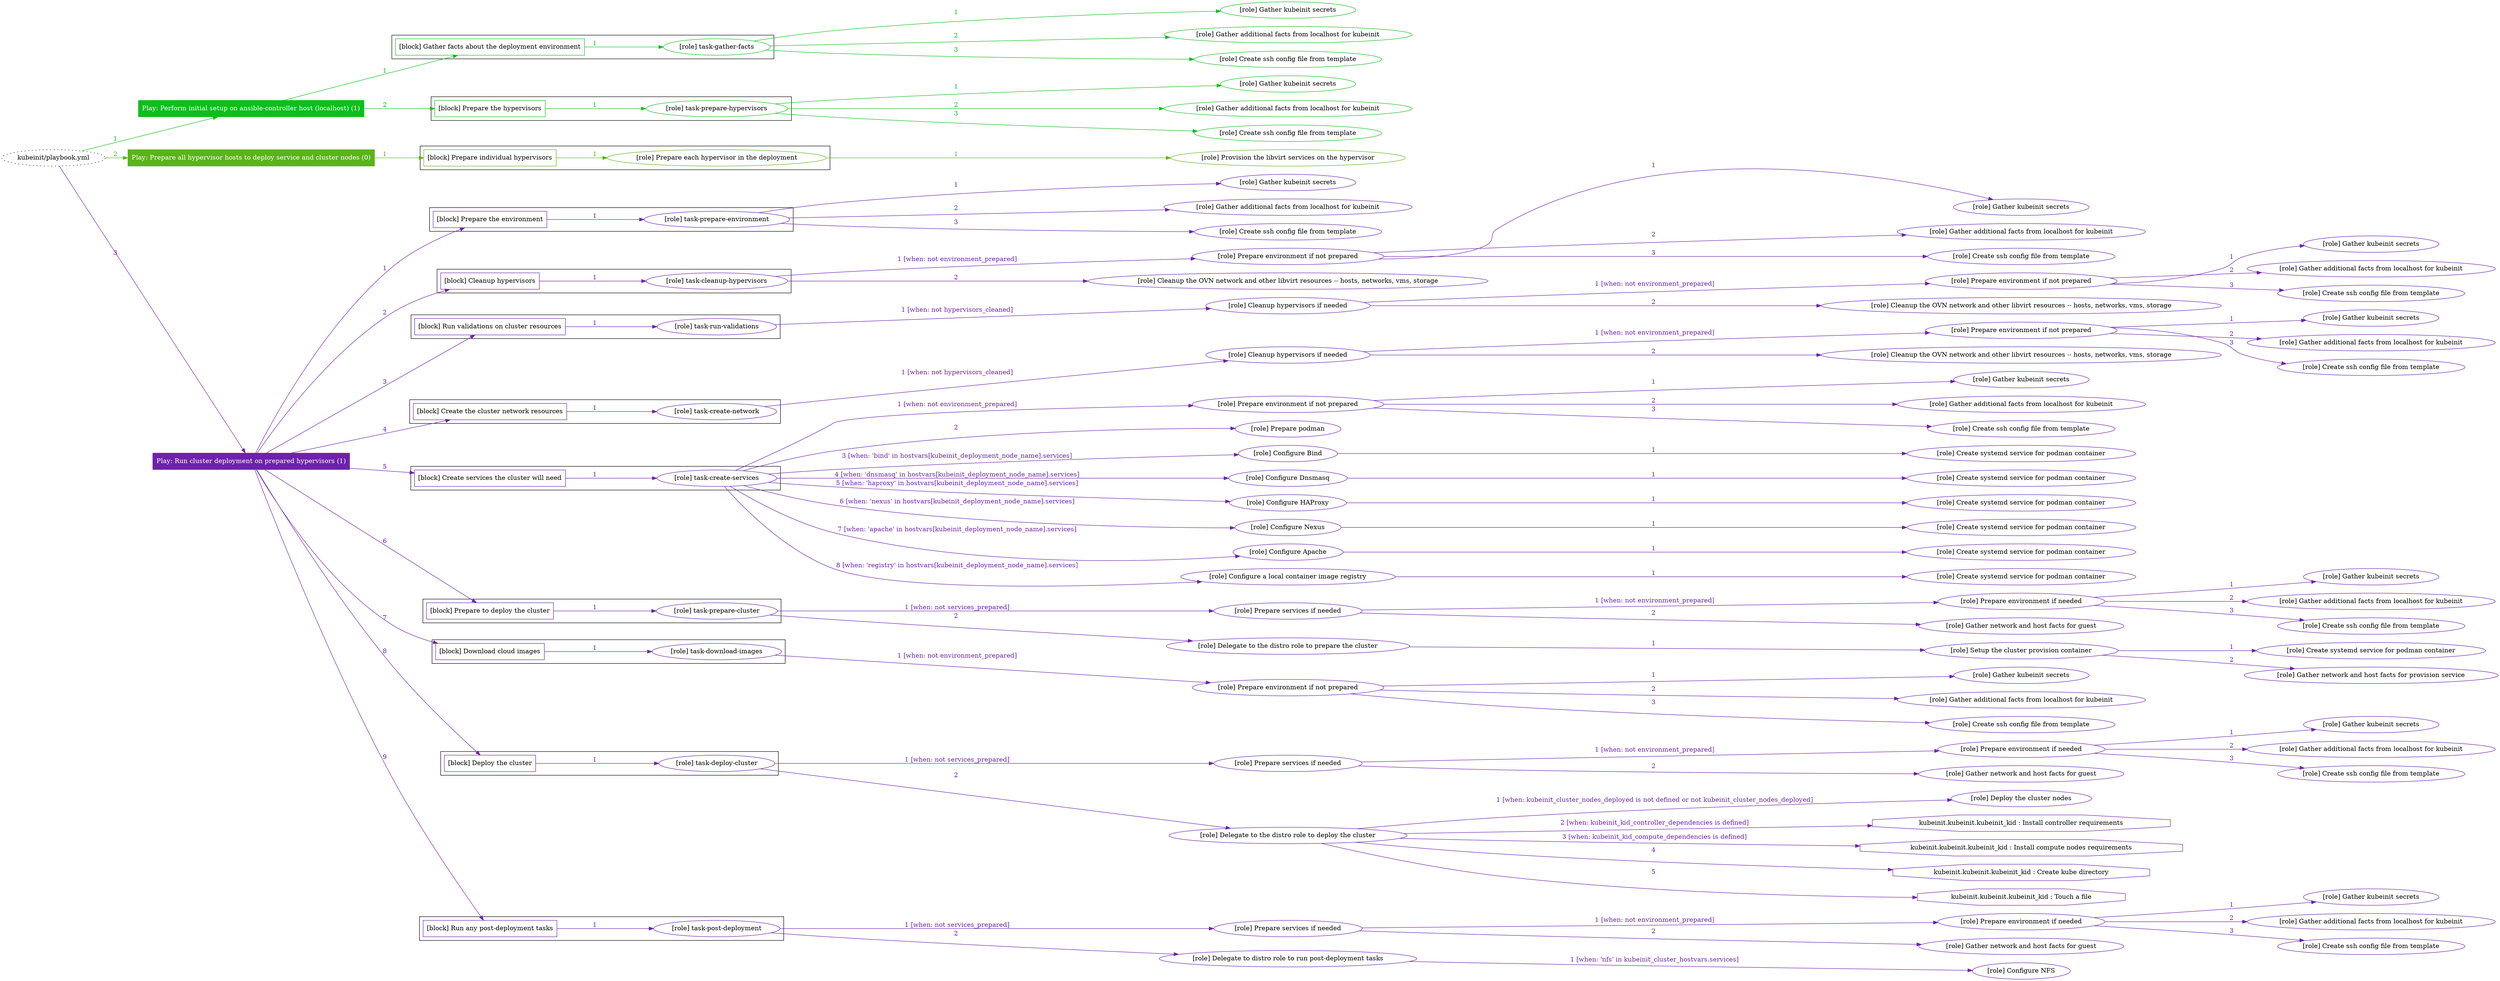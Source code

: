 digraph {
	graph [concentrate=true ordering=in rankdir=LR ratio=fill]
	edge [esep=5 sep=10]
	"kubeinit/playbook.yml" [URL="/home/runner/work/kubeinit/kubeinit/kubeinit/playbook.yml" id=playbook_a4be1395 style=dotted]
	play_aa2d3ef9 [label="Play: Perform initial setup on ansible-controller host (localhost) (1)" URL="/home/runner/work/kubeinit/kubeinit/kubeinit/playbook.yml" color="#0ebe1d" fontcolor="#ffffff" id=play_aa2d3ef9 shape=box style=filled tooltip=localhost]
	"kubeinit/playbook.yml" -> play_aa2d3ef9 [label="1 " color="#0ebe1d" fontcolor="#0ebe1d" id=edge_8e3e4ecf labeltooltip="1 " tooltip="1 "]
	subgraph "Gather kubeinit secrets" {
		role_01641aff [label="[role] Gather kubeinit secrets" URL="/home/runner/.ansible/collections/ansible_collections/kubeinit/kubeinit/roles/kubeinit_prepare/tasks/gather_kubeinit_facts.yml" color="#0ebe1d" id=role_01641aff tooltip="Gather kubeinit secrets"]
	}
	subgraph "Gather additional facts from localhost for kubeinit" {
		role_ab698987 [label="[role] Gather additional facts from localhost for kubeinit" URL="/home/runner/.ansible/collections/ansible_collections/kubeinit/kubeinit/roles/kubeinit_prepare/tasks/gather_kubeinit_facts.yml" color="#0ebe1d" id=role_ab698987 tooltip="Gather additional facts from localhost for kubeinit"]
	}
	subgraph "Create ssh config file from template" {
		role_1b09d6e4 [label="[role] Create ssh config file from template" URL="/home/runner/.ansible/collections/ansible_collections/kubeinit/kubeinit/roles/kubeinit_prepare/tasks/gather_kubeinit_facts.yml" color="#0ebe1d" id=role_1b09d6e4 tooltip="Create ssh config file from template"]
	}
	subgraph "task-gather-facts" {
		role_ae58ae49 [label="[role] task-gather-facts" URL="/home/runner/work/kubeinit/kubeinit/kubeinit/playbook.yml" color="#0ebe1d" id=role_ae58ae49 tooltip="task-gather-facts"]
		role_ae58ae49 -> role_01641aff [label="1 " color="#0ebe1d" fontcolor="#0ebe1d" id=edge_9169791d labeltooltip="1 " tooltip="1 "]
		role_ae58ae49 -> role_ab698987 [label="2 " color="#0ebe1d" fontcolor="#0ebe1d" id=edge_4a31b396 labeltooltip="2 " tooltip="2 "]
		role_ae58ae49 -> role_1b09d6e4 [label="3 " color="#0ebe1d" fontcolor="#0ebe1d" id=edge_82496267 labeltooltip="3 " tooltip="3 "]
	}
	subgraph "Gather kubeinit secrets" {
		role_69d17ae2 [label="[role] Gather kubeinit secrets" URL="/home/runner/.ansible/collections/ansible_collections/kubeinit/kubeinit/roles/kubeinit_prepare/tasks/gather_kubeinit_facts.yml" color="#0ebe1d" id=role_69d17ae2 tooltip="Gather kubeinit secrets"]
	}
	subgraph "Gather additional facts from localhost for kubeinit" {
		role_41314a23 [label="[role] Gather additional facts from localhost for kubeinit" URL="/home/runner/.ansible/collections/ansible_collections/kubeinit/kubeinit/roles/kubeinit_prepare/tasks/gather_kubeinit_facts.yml" color="#0ebe1d" id=role_41314a23 tooltip="Gather additional facts from localhost for kubeinit"]
	}
	subgraph "Create ssh config file from template" {
		role_e7dfceb1 [label="[role] Create ssh config file from template" URL="/home/runner/.ansible/collections/ansible_collections/kubeinit/kubeinit/roles/kubeinit_prepare/tasks/gather_kubeinit_facts.yml" color="#0ebe1d" id=role_e7dfceb1 tooltip="Create ssh config file from template"]
	}
	subgraph "task-prepare-hypervisors" {
		role_4d93810e [label="[role] task-prepare-hypervisors" URL="/home/runner/work/kubeinit/kubeinit/kubeinit/playbook.yml" color="#0ebe1d" id=role_4d93810e tooltip="task-prepare-hypervisors"]
		role_4d93810e -> role_69d17ae2 [label="1 " color="#0ebe1d" fontcolor="#0ebe1d" id=edge_3f0a85cd labeltooltip="1 " tooltip="1 "]
		role_4d93810e -> role_41314a23 [label="2 " color="#0ebe1d" fontcolor="#0ebe1d" id=edge_fc6ac90d labeltooltip="2 " tooltip="2 "]
		role_4d93810e -> role_e7dfceb1 [label="3 " color="#0ebe1d" fontcolor="#0ebe1d" id=edge_8ed4747f labeltooltip="3 " tooltip="3 "]
	}
	subgraph "Play: Perform initial setup on ansible-controller host (localhost) (1)" {
		play_aa2d3ef9 -> block_2fe93b67 [label=1 color="#0ebe1d" fontcolor="#0ebe1d" id=edge_203d9ce8 labeltooltip=1 tooltip=1]
		subgraph cluster_block_2fe93b67 {
			block_2fe93b67 [label="[block] Gather facts about the deployment environment" URL="/home/runner/work/kubeinit/kubeinit/kubeinit/playbook.yml" color="#0ebe1d" id=block_2fe93b67 labeltooltip="Gather facts about the deployment environment" shape=box tooltip="Gather facts about the deployment environment"]
			block_2fe93b67 -> role_ae58ae49 [label="1 " color="#0ebe1d" fontcolor="#0ebe1d" id=edge_2ee338e0 labeltooltip="1 " tooltip="1 "]
		}
		play_aa2d3ef9 -> block_2346dd97 [label=2 color="#0ebe1d" fontcolor="#0ebe1d" id=edge_7946c113 labeltooltip=2 tooltip=2]
		subgraph cluster_block_2346dd97 {
			block_2346dd97 [label="[block] Prepare the hypervisors" URL="/home/runner/work/kubeinit/kubeinit/kubeinit/playbook.yml" color="#0ebe1d" id=block_2346dd97 labeltooltip="Prepare the hypervisors" shape=box tooltip="Prepare the hypervisors"]
			block_2346dd97 -> role_4d93810e [label="1 " color="#0ebe1d" fontcolor="#0ebe1d" id=edge_16a7b591 labeltooltip="1 " tooltip="1 "]
		}
	}
	play_106283a3 [label="Play: Prepare all hypervisor hosts to deploy service and cluster nodes (0)" URL="/home/runner/work/kubeinit/kubeinit/kubeinit/playbook.yml" color="#5bb319" fontcolor="#ffffff" id=play_106283a3 shape=box style=filled tooltip="Play: Prepare all hypervisor hosts to deploy service and cluster nodes (0)"]
	"kubeinit/playbook.yml" -> play_106283a3 [label="2 " color="#5bb319" fontcolor="#5bb319" id=edge_e392fd35 labeltooltip="2 " tooltip="2 "]
	subgraph "Provision the libvirt services on the hypervisor" {
		role_5b3675f9 [label="[role] Provision the libvirt services on the hypervisor" URL="/home/runner/.ansible/collections/ansible_collections/kubeinit/kubeinit/roles/kubeinit_prepare/tasks/prepare_hypervisor.yml" color="#5bb319" id=role_5b3675f9 tooltip="Provision the libvirt services on the hypervisor"]
	}
	subgraph "Prepare each hypervisor in the deployment" {
		role_c6e43951 [label="[role] Prepare each hypervisor in the deployment" URL="/home/runner/work/kubeinit/kubeinit/kubeinit/playbook.yml" color="#5bb319" id=role_c6e43951 tooltip="Prepare each hypervisor in the deployment"]
		role_c6e43951 -> role_5b3675f9 [label="1 " color="#5bb319" fontcolor="#5bb319" id=edge_c46949fd labeltooltip="1 " tooltip="1 "]
	}
	subgraph "Play: Prepare all hypervisor hosts to deploy service and cluster nodes (0)" {
		play_106283a3 -> block_3aca758e [label=1 color="#5bb319" fontcolor="#5bb319" id=edge_314ea7a6 labeltooltip=1 tooltip=1]
		subgraph cluster_block_3aca758e {
			block_3aca758e [label="[block] Prepare individual hypervisors" URL="/home/runner/work/kubeinit/kubeinit/kubeinit/playbook.yml" color="#5bb319" id=block_3aca758e labeltooltip="Prepare individual hypervisors" shape=box tooltip="Prepare individual hypervisors"]
			block_3aca758e -> role_c6e43951 [label="1 " color="#5bb319" fontcolor="#5bb319" id=edge_a812ca2a labeltooltip="1 " tooltip="1 "]
		}
	}
	play_de2fe6fe [label="Play: Run cluster deployment on prepared hypervisors (1)" URL="/home/runner/work/kubeinit/kubeinit/kubeinit/playbook.yml" color="#6e22aa" fontcolor="#ffffff" id=play_de2fe6fe shape=box style=filled tooltip=localhost]
	"kubeinit/playbook.yml" -> play_de2fe6fe [label="3 " color="#6e22aa" fontcolor="#6e22aa" id=edge_754eb8c7 labeltooltip="3 " tooltip="3 "]
	subgraph "Gather kubeinit secrets" {
		role_37a99073 [label="[role] Gather kubeinit secrets" URL="/home/runner/.ansible/collections/ansible_collections/kubeinit/kubeinit/roles/kubeinit_prepare/tasks/gather_kubeinit_facts.yml" color="#6e22aa" id=role_37a99073 tooltip="Gather kubeinit secrets"]
	}
	subgraph "Gather additional facts from localhost for kubeinit" {
		role_7b1ce4fd [label="[role] Gather additional facts from localhost for kubeinit" URL="/home/runner/.ansible/collections/ansible_collections/kubeinit/kubeinit/roles/kubeinit_prepare/tasks/gather_kubeinit_facts.yml" color="#6e22aa" id=role_7b1ce4fd tooltip="Gather additional facts from localhost for kubeinit"]
	}
	subgraph "Create ssh config file from template" {
		role_8bfc687c [label="[role] Create ssh config file from template" URL="/home/runner/.ansible/collections/ansible_collections/kubeinit/kubeinit/roles/kubeinit_prepare/tasks/gather_kubeinit_facts.yml" color="#6e22aa" id=role_8bfc687c tooltip="Create ssh config file from template"]
	}
	subgraph "task-prepare-environment" {
		role_cbf6ddb3 [label="[role] task-prepare-environment" URL="/home/runner/work/kubeinit/kubeinit/kubeinit/playbook.yml" color="#6e22aa" id=role_cbf6ddb3 tooltip="task-prepare-environment"]
		role_cbf6ddb3 -> role_37a99073 [label="1 " color="#6e22aa" fontcolor="#6e22aa" id=edge_bb286743 labeltooltip="1 " tooltip="1 "]
		role_cbf6ddb3 -> role_7b1ce4fd [label="2 " color="#6e22aa" fontcolor="#6e22aa" id=edge_36b24ca5 labeltooltip="2 " tooltip="2 "]
		role_cbf6ddb3 -> role_8bfc687c [label="3 " color="#6e22aa" fontcolor="#6e22aa" id=edge_cf4797e5 labeltooltip="3 " tooltip="3 "]
	}
	subgraph "Gather kubeinit secrets" {
		role_15367a45 [label="[role] Gather kubeinit secrets" URL="/home/runner/.ansible/collections/ansible_collections/kubeinit/kubeinit/roles/kubeinit_prepare/tasks/gather_kubeinit_facts.yml" color="#6e22aa" id=role_15367a45 tooltip="Gather kubeinit secrets"]
	}
	subgraph "Gather additional facts from localhost for kubeinit" {
		role_9c1843d2 [label="[role] Gather additional facts from localhost for kubeinit" URL="/home/runner/.ansible/collections/ansible_collections/kubeinit/kubeinit/roles/kubeinit_prepare/tasks/gather_kubeinit_facts.yml" color="#6e22aa" id=role_9c1843d2 tooltip="Gather additional facts from localhost for kubeinit"]
	}
	subgraph "Create ssh config file from template" {
		role_1941405e [label="[role] Create ssh config file from template" URL="/home/runner/.ansible/collections/ansible_collections/kubeinit/kubeinit/roles/kubeinit_prepare/tasks/gather_kubeinit_facts.yml" color="#6e22aa" id=role_1941405e tooltip="Create ssh config file from template"]
	}
	subgraph "Prepare environment if not prepared" {
		role_a0f05e90 [label="[role] Prepare environment if not prepared" URL="/home/runner/.ansible/collections/ansible_collections/kubeinit/kubeinit/roles/kubeinit_prepare/tasks/cleanup_hypervisors.yml" color="#6e22aa" id=role_a0f05e90 tooltip="Prepare environment if not prepared"]
		role_a0f05e90 -> role_15367a45 [label="1 " color="#6e22aa" fontcolor="#6e22aa" id=edge_e596f245 labeltooltip="1 " tooltip="1 "]
		role_a0f05e90 -> role_9c1843d2 [label="2 " color="#6e22aa" fontcolor="#6e22aa" id=edge_3d4616be labeltooltip="2 " tooltip="2 "]
		role_a0f05e90 -> role_1941405e [label="3 " color="#6e22aa" fontcolor="#6e22aa" id=edge_ae4687a7 labeltooltip="3 " tooltip="3 "]
	}
	subgraph "Cleanup the OVN network and other libvirt resources -- hosts, networks, vms, storage" {
		role_92338892 [label="[role] Cleanup the OVN network and other libvirt resources -- hosts, networks, vms, storage" URL="/home/runner/.ansible/collections/ansible_collections/kubeinit/kubeinit/roles/kubeinit_prepare/tasks/cleanup_hypervisors.yml" color="#6e22aa" id=role_92338892 tooltip="Cleanup the OVN network and other libvirt resources -- hosts, networks, vms, storage"]
	}
	subgraph "task-cleanup-hypervisors" {
		role_bf545989 [label="[role] task-cleanup-hypervisors" URL="/home/runner/work/kubeinit/kubeinit/kubeinit/playbook.yml" color="#6e22aa" id=role_bf545989 tooltip="task-cleanup-hypervisors"]
		role_bf545989 -> role_a0f05e90 [label="1 [when: not environment_prepared]" color="#6e22aa" fontcolor="#6e22aa" id=edge_d03affa1 labeltooltip="1 [when: not environment_prepared]" tooltip="1 [when: not environment_prepared]"]
		role_bf545989 -> role_92338892 [label="2 " color="#6e22aa" fontcolor="#6e22aa" id=edge_edc73fd2 labeltooltip="2 " tooltip="2 "]
	}
	subgraph "Gather kubeinit secrets" {
		role_361aca27 [label="[role] Gather kubeinit secrets" URL="/home/runner/.ansible/collections/ansible_collections/kubeinit/kubeinit/roles/kubeinit_prepare/tasks/gather_kubeinit_facts.yml" color="#6e22aa" id=role_361aca27 tooltip="Gather kubeinit secrets"]
	}
	subgraph "Gather additional facts from localhost for kubeinit" {
		role_50d4fd48 [label="[role] Gather additional facts from localhost for kubeinit" URL="/home/runner/.ansible/collections/ansible_collections/kubeinit/kubeinit/roles/kubeinit_prepare/tasks/gather_kubeinit_facts.yml" color="#6e22aa" id=role_50d4fd48 tooltip="Gather additional facts from localhost for kubeinit"]
	}
	subgraph "Create ssh config file from template" {
		role_d3672f95 [label="[role] Create ssh config file from template" URL="/home/runner/.ansible/collections/ansible_collections/kubeinit/kubeinit/roles/kubeinit_prepare/tasks/gather_kubeinit_facts.yml" color="#6e22aa" id=role_d3672f95 tooltip="Create ssh config file from template"]
	}
	subgraph "Prepare environment if not prepared" {
		role_1e862d3c [label="[role] Prepare environment if not prepared" URL="/home/runner/.ansible/collections/ansible_collections/kubeinit/kubeinit/roles/kubeinit_prepare/tasks/cleanup_hypervisors.yml" color="#6e22aa" id=role_1e862d3c tooltip="Prepare environment if not prepared"]
		role_1e862d3c -> role_361aca27 [label="1 " color="#6e22aa" fontcolor="#6e22aa" id=edge_a4becf47 labeltooltip="1 " tooltip="1 "]
		role_1e862d3c -> role_50d4fd48 [label="2 " color="#6e22aa" fontcolor="#6e22aa" id=edge_9d7a3418 labeltooltip="2 " tooltip="2 "]
		role_1e862d3c -> role_d3672f95 [label="3 " color="#6e22aa" fontcolor="#6e22aa" id=edge_4179709a labeltooltip="3 " tooltip="3 "]
	}
	subgraph "Cleanup the OVN network and other libvirt resources -- hosts, networks, vms, storage" {
		role_296ce95f [label="[role] Cleanup the OVN network and other libvirt resources -- hosts, networks, vms, storage" URL="/home/runner/.ansible/collections/ansible_collections/kubeinit/kubeinit/roles/kubeinit_prepare/tasks/cleanup_hypervisors.yml" color="#6e22aa" id=role_296ce95f tooltip="Cleanup the OVN network and other libvirt resources -- hosts, networks, vms, storage"]
	}
	subgraph "Cleanup hypervisors if needed" {
		role_bebbf2a7 [label="[role] Cleanup hypervisors if needed" URL="/home/runner/.ansible/collections/ansible_collections/kubeinit/kubeinit/roles/kubeinit_validations/tasks/main.yml" color="#6e22aa" id=role_bebbf2a7 tooltip="Cleanup hypervisors if needed"]
		role_bebbf2a7 -> role_1e862d3c [label="1 [when: not environment_prepared]" color="#6e22aa" fontcolor="#6e22aa" id=edge_bb543869 labeltooltip="1 [when: not environment_prepared]" tooltip="1 [when: not environment_prepared]"]
		role_bebbf2a7 -> role_296ce95f [label="2 " color="#6e22aa" fontcolor="#6e22aa" id=edge_fac7a95c labeltooltip="2 " tooltip="2 "]
	}
	subgraph "task-run-validations" {
		role_b9616aa9 [label="[role] task-run-validations" URL="/home/runner/work/kubeinit/kubeinit/kubeinit/playbook.yml" color="#6e22aa" id=role_b9616aa9 tooltip="task-run-validations"]
		role_b9616aa9 -> role_bebbf2a7 [label="1 [when: not hypervisors_cleaned]" color="#6e22aa" fontcolor="#6e22aa" id=edge_c9856936 labeltooltip="1 [when: not hypervisors_cleaned]" tooltip="1 [when: not hypervisors_cleaned]"]
	}
	subgraph "Gather kubeinit secrets" {
		role_ff3cc699 [label="[role] Gather kubeinit secrets" URL="/home/runner/.ansible/collections/ansible_collections/kubeinit/kubeinit/roles/kubeinit_prepare/tasks/gather_kubeinit_facts.yml" color="#6e22aa" id=role_ff3cc699 tooltip="Gather kubeinit secrets"]
	}
	subgraph "Gather additional facts from localhost for kubeinit" {
		role_1b589696 [label="[role] Gather additional facts from localhost for kubeinit" URL="/home/runner/.ansible/collections/ansible_collections/kubeinit/kubeinit/roles/kubeinit_prepare/tasks/gather_kubeinit_facts.yml" color="#6e22aa" id=role_1b589696 tooltip="Gather additional facts from localhost for kubeinit"]
	}
	subgraph "Create ssh config file from template" {
		role_6a30860b [label="[role] Create ssh config file from template" URL="/home/runner/.ansible/collections/ansible_collections/kubeinit/kubeinit/roles/kubeinit_prepare/tasks/gather_kubeinit_facts.yml" color="#6e22aa" id=role_6a30860b tooltip="Create ssh config file from template"]
	}
	subgraph "Prepare environment if not prepared" {
		role_d144ea05 [label="[role] Prepare environment if not prepared" URL="/home/runner/.ansible/collections/ansible_collections/kubeinit/kubeinit/roles/kubeinit_prepare/tasks/cleanup_hypervisors.yml" color="#6e22aa" id=role_d144ea05 tooltip="Prepare environment if not prepared"]
		role_d144ea05 -> role_ff3cc699 [label="1 " color="#6e22aa" fontcolor="#6e22aa" id=edge_285b5432 labeltooltip="1 " tooltip="1 "]
		role_d144ea05 -> role_1b589696 [label="2 " color="#6e22aa" fontcolor="#6e22aa" id=edge_d4683bd6 labeltooltip="2 " tooltip="2 "]
		role_d144ea05 -> role_6a30860b [label="3 " color="#6e22aa" fontcolor="#6e22aa" id=edge_38095443 labeltooltip="3 " tooltip="3 "]
	}
	subgraph "Cleanup the OVN network and other libvirt resources -- hosts, networks, vms, storage" {
		role_8ab81dd7 [label="[role] Cleanup the OVN network and other libvirt resources -- hosts, networks, vms, storage" URL="/home/runner/.ansible/collections/ansible_collections/kubeinit/kubeinit/roles/kubeinit_prepare/tasks/cleanup_hypervisors.yml" color="#6e22aa" id=role_8ab81dd7 tooltip="Cleanup the OVN network and other libvirt resources -- hosts, networks, vms, storage"]
	}
	subgraph "Cleanup hypervisors if needed" {
		role_6e5bce27 [label="[role] Cleanup hypervisors if needed" URL="/home/runner/.ansible/collections/ansible_collections/kubeinit/kubeinit/roles/kubeinit_libvirt/tasks/create_network.yml" color="#6e22aa" id=role_6e5bce27 tooltip="Cleanup hypervisors if needed"]
		role_6e5bce27 -> role_d144ea05 [label="1 [when: not environment_prepared]" color="#6e22aa" fontcolor="#6e22aa" id=edge_dafc672a labeltooltip="1 [when: not environment_prepared]" tooltip="1 [when: not environment_prepared]"]
		role_6e5bce27 -> role_8ab81dd7 [label="2 " color="#6e22aa" fontcolor="#6e22aa" id=edge_f100257a labeltooltip="2 " tooltip="2 "]
	}
	subgraph "task-create-network" {
		role_9c43537f [label="[role] task-create-network" URL="/home/runner/work/kubeinit/kubeinit/kubeinit/playbook.yml" color="#6e22aa" id=role_9c43537f tooltip="task-create-network"]
		role_9c43537f -> role_6e5bce27 [label="1 [when: not hypervisors_cleaned]" color="#6e22aa" fontcolor="#6e22aa" id=edge_10fec45c labeltooltip="1 [when: not hypervisors_cleaned]" tooltip="1 [when: not hypervisors_cleaned]"]
	}
	subgraph "Gather kubeinit secrets" {
		role_5179a40e [label="[role] Gather kubeinit secrets" URL="/home/runner/.ansible/collections/ansible_collections/kubeinit/kubeinit/roles/kubeinit_prepare/tasks/gather_kubeinit_facts.yml" color="#6e22aa" id=role_5179a40e tooltip="Gather kubeinit secrets"]
	}
	subgraph "Gather additional facts from localhost for kubeinit" {
		role_130dde1c [label="[role] Gather additional facts from localhost for kubeinit" URL="/home/runner/.ansible/collections/ansible_collections/kubeinit/kubeinit/roles/kubeinit_prepare/tasks/gather_kubeinit_facts.yml" color="#6e22aa" id=role_130dde1c tooltip="Gather additional facts from localhost for kubeinit"]
	}
	subgraph "Create ssh config file from template" {
		role_e8e70b94 [label="[role] Create ssh config file from template" URL="/home/runner/.ansible/collections/ansible_collections/kubeinit/kubeinit/roles/kubeinit_prepare/tasks/gather_kubeinit_facts.yml" color="#6e22aa" id=role_e8e70b94 tooltip="Create ssh config file from template"]
	}
	subgraph "Prepare environment if not prepared" {
		role_f094357c [label="[role] Prepare environment if not prepared" URL="/home/runner/.ansible/collections/ansible_collections/kubeinit/kubeinit/roles/kubeinit_services/tasks/main.yml" color="#6e22aa" id=role_f094357c tooltip="Prepare environment if not prepared"]
		role_f094357c -> role_5179a40e [label="1 " color="#6e22aa" fontcolor="#6e22aa" id=edge_fa2939e2 labeltooltip="1 " tooltip="1 "]
		role_f094357c -> role_130dde1c [label="2 " color="#6e22aa" fontcolor="#6e22aa" id=edge_a07c0fd3 labeltooltip="2 " tooltip="2 "]
		role_f094357c -> role_e8e70b94 [label="3 " color="#6e22aa" fontcolor="#6e22aa" id=edge_3b9af606 labeltooltip="3 " tooltip="3 "]
	}
	subgraph "Prepare podman" {
		role_16a7e855 [label="[role] Prepare podman" URL="/home/runner/.ansible/collections/ansible_collections/kubeinit/kubeinit/roles/kubeinit_services/tasks/00_create_service_pod.yml" color="#6e22aa" id=role_16a7e855 tooltip="Prepare podman"]
	}
	subgraph "Create systemd service for podman container" {
		role_58f4deee [label="[role] Create systemd service for podman container" URL="/home/runner/.ansible/collections/ansible_collections/kubeinit/kubeinit/roles/kubeinit_bind/tasks/main.yml" color="#6e22aa" id=role_58f4deee tooltip="Create systemd service for podman container"]
	}
	subgraph "Configure Bind" {
		role_fed8ab64 [label="[role] Configure Bind" URL="/home/runner/.ansible/collections/ansible_collections/kubeinit/kubeinit/roles/kubeinit_services/tasks/start_services_containers.yml" color="#6e22aa" id=role_fed8ab64 tooltip="Configure Bind"]
		role_fed8ab64 -> role_58f4deee [label="1 " color="#6e22aa" fontcolor="#6e22aa" id=edge_3bb56d78 labeltooltip="1 " tooltip="1 "]
	}
	subgraph "Create systemd service for podman container" {
		role_685e1ea5 [label="[role] Create systemd service for podman container" URL="/home/runner/.ansible/collections/ansible_collections/kubeinit/kubeinit/roles/kubeinit_dnsmasq/tasks/main.yml" color="#6e22aa" id=role_685e1ea5 tooltip="Create systemd service for podman container"]
	}
	subgraph "Configure Dnsmasq" {
		role_772a6d05 [label="[role] Configure Dnsmasq" URL="/home/runner/.ansible/collections/ansible_collections/kubeinit/kubeinit/roles/kubeinit_services/tasks/start_services_containers.yml" color="#6e22aa" id=role_772a6d05 tooltip="Configure Dnsmasq"]
		role_772a6d05 -> role_685e1ea5 [label="1 " color="#6e22aa" fontcolor="#6e22aa" id=edge_20b952e5 labeltooltip="1 " tooltip="1 "]
	}
	subgraph "Create systemd service for podman container" {
		role_cc0234c3 [label="[role] Create systemd service for podman container" URL="/home/runner/.ansible/collections/ansible_collections/kubeinit/kubeinit/roles/kubeinit_haproxy/tasks/main.yml" color="#6e22aa" id=role_cc0234c3 tooltip="Create systemd service for podman container"]
	}
	subgraph "Configure HAProxy" {
		role_831e1f21 [label="[role] Configure HAProxy" URL="/home/runner/.ansible/collections/ansible_collections/kubeinit/kubeinit/roles/kubeinit_services/tasks/start_services_containers.yml" color="#6e22aa" id=role_831e1f21 tooltip="Configure HAProxy"]
		role_831e1f21 -> role_cc0234c3 [label="1 " color="#6e22aa" fontcolor="#6e22aa" id=edge_e32f30b4 labeltooltip="1 " tooltip="1 "]
	}
	subgraph "Create systemd service for podman container" {
		role_8b928997 [label="[role] Create systemd service for podman container" URL="/home/runner/.ansible/collections/ansible_collections/kubeinit/kubeinit/roles/kubeinit_nexus/tasks/main.yml" color="#6e22aa" id=role_8b928997 tooltip="Create systemd service for podman container"]
	}
	subgraph "Configure Nexus" {
		role_1e3247d2 [label="[role] Configure Nexus" URL="/home/runner/.ansible/collections/ansible_collections/kubeinit/kubeinit/roles/kubeinit_services/tasks/start_services_containers.yml" color="#6e22aa" id=role_1e3247d2 tooltip="Configure Nexus"]
		role_1e3247d2 -> role_8b928997 [label="1 " color="#6e22aa" fontcolor="#6e22aa" id=edge_43982527 labeltooltip="1 " tooltip="1 "]
	}
	subgraph "Create systemd service for podman container" {
		role_a83a8332 [label="[role] Create systemd service for podman container" URL="/home/runner/.ansible/collections/ansible_collections/kubeinit/kubeinit/roles/kubeinit_apache/tasks/main.yml" color="#6e22aa" id=role_a83a8332 tooltip="Create systemd service for podman container"]
	}
	subgraph "Configure Apache" {
		role_f317c6eb [label="[role] Configure Apache" URL="/home/runner/.ansible/collections/ansible_collections/kubeinit/kubeinit/roles/kubeinit_services/tasks/start_services_containers.yml" color="#6e22aa" id=role_f317c6eb tooltip="Configure Apache"]
		role_f317c6eb -> role_a83a8332 [label="1 " color="#6e22aa" fontcolor="#6e22aa" id=edge_3b39e25b labeltooltip="1 " tooltip="1 "]
	}
	subgraph "Create systemd service for podman container" {
		role_097383d2 [label="[role] Create systemd service for podman container" URL="/home/runner/.ansible/collections/ansible_collections/kubeinit/kubeinit/roles/kubeinit_registry/tasks/main.yml" color="#6e22aa" id=role_097383d2 tooltip="Create systemd service for podman container"]
	}
	subgraph "Configure a local container image registry" {
		role_cdbb4771 [label="[role] Configure a local container image registry" URL="/home/runner/.ansible/collections/ansible_collections/kubeinit/kubeinit/roles/kubeinit_services/tasks/start_services_containers.yml" color="#6e22aa" id=role_cdbb4771 tooltip="Configure a local container image registry"]
		role_cdbb4771 -> role_097383d2 [label="1 " color="#6e22aa" fontcolor="#6e22aa" id=edge_a25553b0 labeltooltip="1 " tooltip="1 "]
	}
	subgraph "task-create-services" {
		role_0785f8a6 [label="[role] task-create-services" URL="/home/runner/work/kubeinit/kubeinit/kubeinit/playbook.yml" color="#6e22aa" id=role_0785f8a6 tooltip="task-create-services"]
		role_0785f8a6 -> role_f094357c [label="1 [when: not environment_prepared]" color="#6e22aa" fontcolor="#6e22aa" id=edge_e92610ba labeltooltip="1 [when: not environment_prepared]" tooltip="1 [when: not environment_prepared]"]
		role_0785f8a6 -> role_16a7e855 [label="2 " color="#6e22aa" fontcolor="#6e22aa" id=edge_566b92eb labeltooltip="2 " tooltip="2 "]
		role_0785f8a6 -> role_fed8ab64 [label="3 [when: 'bind' in hostvars[kubeinit_deployment_node_name].services]" color="#6e22aa" fontcolor="#6e22aa" id=edge_91259b4f labeltooltip="3 [when: 'bind' in hostvars[kubeinit_deployment_node_name].services]" tooltip="3 [when: 'bind' in hostvars[kubeinit_deployment_node_name].services]"]
		role_0785f8a6 -> role_772a6d05 [label="4 [when: 'dnsmasq' in hostvars[kubeinit_deployment_node_name].services]" color="#6e22aa" fontcolor="#6e22aa" id=edge_61592798 labeltooltip="4 [when: 'dnsmasq' in hostvars[kubeinit_deployment_node_name].services]" tooltip="4 [when: 'dnsmasq' in hostvars[kubeinit_deployment_node_name].services]"]
		role_0785f8a6 -> role_831e1f21 [label="5 [when: 'haproxy' in hostvars[kubeinit_deployment_node_name].services]" color="#6e22aa" fontcolor="#6e22aa" id=edge_28ba61ae labeltooltip="5 [when: 'haproxy' in hostvars[kubeinit_deployment_node_name].services]" tooltip="5 [when: 'haproxy' in hostvars[kubeinit_deployment_node_name].services]"]
		role_0785f8a6 -> role_1e3247d2 [label="6 [when: 'nexus' in hostvars[kubeinit_deployment_node_name].services]" color="#6e22aa" fontcolor="#6e22aa" id=edge_74343a0a labeltooltip="6 [when: 'nexus' in hostvars[kubeinit_deployment_node_name].services]" tooltip="6 [when: 'nexus' in hostvars[kubeinit_deployment_node_name].services]"]
		role_0785f8a6 -> role_f317c6eb [label="7 [when: 'apache' in hostvars[kubeinit_deployment_node_name].services]" color="#6e22aa" fontcolor="#6e22aa" id=edge_84fe6d4e labeltooltip="7 [when: 'apache' in hostvars[kubeinit_deployment_node_name].services]" tooltip="7 [when: 'apache' in hostvars[kubeinit_deployment_node_name].services]"]
		role_0785f8a6 -> role_cdbb4771 [label="8 [when: 'registry' in hostvars[kubeinit_deployment_node_name].services]" color="#6e22aa" fontcolor="#6e22aa" id=edge_eb9f339c labeltooltip="8 [when: 'registry' in hostvars[kubeinit_deployment_node_name].services]" tooltip="8 [when: 'registry' in hostvars[kubeinit_deployment_node_name].services]"]
	}
	subgraph "Gather kubeinit secrets" {
		role_65946381 [label="[role] Gather kubeinit secrets" URL="/home/runner/.ansible/collections/ansible_collections/kubeinit/kubeinit/roles/kubeinit_prepare/tasks/gather_kubeinit_facts.yml" color="#6e22aa" id=role_65946381 tooltip="Gather kubeinit secrets"]
	}
	subgraph "Gather additional facts from localhost for kubeinit" {
		role_c5532349 [label="[role] Gather additional facts from localhost for kubeinit" URL="/home/runner/.ansible/collections/ansible_collections/kubeinit/kubeinit/roles/kubeinit_prepare/tasks/gather_kubeinit_facts.yml" color="#6e22aa" id=role_c5532349 tooltip="Gather additional facts from localhost for kubeinit"]
	}
	subgraph "Create ssh config file from template" {
		role_49775974 [label="[role] Create ssh config file from template" URL="/home/runner/.ansible/collections/ansible_collections/kubeinit/kubeinit/roles/kubeinit_prepare/tasks/gather_kubeinit_facts.yml" color="#6e22aa" id=role_49775974 tooltip="Create ssh config file from template"]
	}
	subgraph "Prepare environment if needed" {
		role_d33d7314 [label="[role] Prepare environment if needed" URL="/home/runner/.ansible/collections/ansible_collections/kubeinit/kubeinit/roles/kubeinit_services/tasks/prepare_services.yml" color="#6e22aa" id=role_d33d7314 tooltip="Prepare environment if needed"]
		role_d33d7314 -> role_65946381 [label="1 " color="#6e22aa" fontcolor="#6e22aa" id=edge_bf14d58f labeltooltip="1 " tooltip="1 "]
		role_d33d7314 -> role_c5532349 [label="2 " color="#6e22aa" fontcolor="#6e22aa" id=edge_2ffed5a8 labeltooltip="2 " tooltip="2 "]
		role_d33d7314 -> role_49775974 [label="3 " color="#6e22aa" fontcolor="#6e22aa" id=edge_867c887a labeltooltip="3 " tooltip="3 "]
	}
	subgraph "Gather network and host facts for guest" {
		role_2b571974 [label="[role] Gather network and host facts for guest" URL="/home/runner/.ansible/collections/ansible_collections/kubeinit/kubeinit/roles/kubeinit_services/tasks/prepare_services.yml" color="#6e22aa" id=role_2b571974 tooltip="Gather network and host facts for guest"]
	}
	subgraph "Prepare services if needed" {
		role_c61e9dec [label="[role] Prepare services if needed" URL="/home/runner/.ansible/collections/ansible_collections/kubeinit/kubeinit/roles/kubeinit_prepare/tasks/prepare_cluster.yml" color="#6e22aa" id=role_c61e9dec tooltip="Prepare services if needed"]
		role_c61e9dec -> role_d33d7314 [label="1 [when: not environment_prepared]" color="#6e22aa" fontcolor="#6e22aa" id=edge_798c5ff6 labeltooltip="1 [when: not environment_prepared]" tooltip="1 [when: not environment_prepared]"]
		role_c61e9dec -> role_2b571974 [label="2 " color="#6e22aa" fontcolor="#6e22aa" id=edge_ef8c1ae9 labeltooltip="2 " tooltip="2 "]
	}
	subgraph "Create systemd service for podman container" {
		role_41415d24 [label="[role] Create systemd service for podman container" URL="/home/runner/.ansible/collections/ansible_collections/kubeinit/kubeinit/roles/kubeinit_services/tasks/create_provision_container.yml" color="#6e22aa" id=role_41415d24 tooltip="Create systemd service for podman container"]
	}
	subgraph "Gather network and host facts for provision service" {
		role_8d695900 [label="[role] Gather network and host facts for provision service" URL="/home/runner/.ansible/collections/ansible_collections/kubeinit/kubeinit/roles/kubeinit_services/tasks/create_provision_container.yml" color="#6e22aa" id=role_8d695900 tooltip="Gather network and host facts for provision service"]
	}
	subgraph "Setup the cluster provision container" {
		role_eaa9bd0d [label="[role] Setup the cluster provision container" URL="/home/runner/.ansible/collections/ansible_collections/kubeinit/kubeinit/roles/kubeinit_kid/tasks/prepare_cluster.yml" color="#6e22aa" id=role_eaa9bd0d tooltip="Setup the cluster provision container"]
		role_eaa9bd0d -> role_41415d24 [label="1 " color="#6e22aa" fontcolor="#6e22aa" id=edge_c53776d1 labeltooltip="1 " tooltip="1 "]
		role_eaa9bd0d -> role_8d695900 [label="2 " color="#6e22aa" fontcolor="#6e22aa" id=edge_625903ea labeltooltip="2 " tooltip="2 "]
	}
	subgraph "Delegate to the distro role to prepare the cluster" {
		role_7ac824da [label="[role] Delegate to the distro role to prepare the cluster" URL="/home/runner/.ansible/collections/ansible_collections/kubeinit/kubeinit/roles/kubeinit_prepare/tasks/prepare_cluster.yml" color="#6e22aa" id=role_7ac824da tooltip="Delegate to the distro role to prepare the cluster"]
		role_7ac824da -> role_eaa9bd0d [label="1 " color="#6e22aa" fontcolor="#6e22aa" id=edge_24a6503c labeltooltip="1 " tooltip="1 "]
	}
	subgraph "task-prepare-cluster" {
		role_1f19c639 [label="[role] task-prepare-cluster" URL="/home/runner/work/kubeinit/kubeinit/kubeinit/playbook.yml" color="#6e22aa" id=role_1f19c639 tooltip="task-prepare-cluster"]
		role_1f19c639 -> role_c61e9dec [label="1 [when: not services_prepared]" color="#6e22aa" fontcolor="#6e22aa" id=edge_caec9faa labeltooltip="1 [when: not services_prepared]" tooltip="1 [when: not services_prepared]"]
		role_1f19c639 -> role_7ac824da [label="2 " color="#6e22aa" fontcolor="#6e22aa" id=edge_6d36497b labeltooltip="2 " tooltip="2 "]
	}
	subgraph "Gather kubeinit secrets" {
		role_4bb4a092 [label="[role] Gather kubeinit secrets" URL="/home/runner/.ansible/collections/ansible_collections/kubeinit/kubeinit/roles/kubeinit_prepare/tasks/gather_kubeinit_facts.yml" color="#6e22aa" id=role_4bb4a092 tooltip="Gather kubeinit secrets"]
	}
	subgraph "Gather additional facts from localhost for kubeinit" {
		role_ee225366 [label="[role] Gather additional facts from localhost for kubeinit" URL="/home/runner/.ansible/collections/ansible_collections/kubeinit/kubeinit/roles/kubeinit_prepare/tasks/gather_kubeinit_facts.yml" color="#6e22aa" id=role_ee225366 tooltip="Gather additional facts from localhost for kubeinit"]
	}
	subgraph "Create ssh config file from template" {
		role_77acafc7 [label="[role] Create ssh config file from template" URL="/home/runner/.ansible/collections/ansible_collections/kubeinit/kubeinit/roles/kubeinit_prepare/tasks/gather_kubeinit_facts.yml" color="#6e22aa" id=role_77acafc7 tooltip="Create ssh config file from template"]
	}
	subgraph "Prepare environment if not prepared" {
		role_e63db741 [label="[role] Prepare environment if not prepared" URL="/home/runner/.ansible/collections/ansible_collections/kubeinit/kubeinit/roles/kubeinit_libvirt/tasks/download_cloud_images.yml" color="#6e22aa" id=role_e63db741 tooltip="Prepare environment if not prepared"]
		role_e63db741 -> role_4bb4a092 [label="1 " color="#6e22aa" fontcolor="#6e22aa" id=edge_cd2e2a72 labeltooltip="1 " tooltip="1 "]
		role_e63db741 -> role_ee225366 [label="2 " color="#6e22aa" fontcolor="#6e22aa" id=edge_3969e558 labeltooltip="2 " tooltip="2 "]
		role_e63db741 -> role_77acafc7 [label="3 " color="#6e22aa" fontcolor="#6e22aa" id=edge_3eef98ca labeltooltip="3 " tooltip="3 "]
	}
	subgraph "task-download-images" {
		role_350f54a1 [label="[role] task-download-images" URL="/home/runner/work/kubeinit/kubeinit/kubeinit/playbook.yml" color="#6e22aa" id=role_350f54a1 tooltip="task-download-images"]
		role_350f54a1 -> role_e63db741 [label="1 [when: not environment_prepared]" color="#6e22aa" fontcolor="#6e22aa" id=edge_ab581634 labeltooltip="1 [when: not environment_prepared]" tooltip="1 [when: not environment_prepared]"]
	}
	subgraph "Gather kubeinit secrets" {
		role_d33ecc11 [label="[role] Gather kubeinit secrets" URL="/home/runner/.ansible/collections/ansible_collections/kubeinit/kubeinit/roles/kubeinit_prepare/tasks/gather_kubeinit_facts.yml" color="#6e22aa" id=role_d33ecc11 tooltip="Gather kubeinit secrets"]
	}
	subgraph "Gather additional facts from localhost for kubeinit" {
		role_1fea118d [label="[role] Gather additional facts from localhost for kubeinit" URL="/home/runner/.ansible/collections/ansible_collections/kubeinit/kubeinit/roles/kubeinit_prepare/tasks/gather_kubeinit_facts.yml" color="#6e22aa" id=role_1fea118d tooltip="Gather additional facts from localhost for kubeinit"]
	}
	subgraph "Create ssh config file from template" {
		role_9d4c2f81 [label="[role] Create ssh config file from template" URL="/home/runner/.ansible/collections/ansible_collections/kubeinit/kubeinit/roles/kubeinit_prepare/tasks/gather_kubeinit_facts.yml" color="#6e22aa" id=role_9d4c2f81 tooltip="Create ssh config file from template"]
	}
	subgraph "Prepare environment if needed" {
		role_d3328da2 [label="[role] Prepare environment if needed" URL="/home/runner/.ansible/collections/ansible_collections/kubeinit/kubeinit/roles/kubeinit_services/tasks/prepare_services.yml" color="#6e22aa" id=role_d3328da2 tooltip="Prepare environment if needed"]
		role_d3328da2 -> role_d33ecc11 [label="1 " color="#6e22aa" fontcolor="#6e22aa" id=edge_7d30d8a0 labeltooltip="1 " tooltip="1 "]
		role_d3328da2 -> role_1fea118d [label="2 " color="#6e22aa" fontcolor="#6e22aa" id=edge_e1c03b21 labeltooltip="2 " tooltip="2 "]
		role_d3328da2 -> role_9d4c2f81 [label="3 " color="#6e22aa" fontcolor="#6e22aa" id=edge_0d5d9064 labeltooltip="3 " tooltip="3 "]
	}
	subgraph "Gather network and host facts for guest" {
		role_8aaac130 [label="[role] Gather network and host facts for guest" URL="/home/runner/.ansible/collections/ansible_collections/kubeinit/kubeinit/roles/kubeinit_services/tasks/prepare_services.yml" color="#6e22aa" id=role_8aaac130 tooltip="Gather network and host facts for guest"]
	}
	subgraph "Prepare services if needed" {
		role_152a4988 [label="[role] Prepare services if needed" URL="/home/runner/.ansible/collections/ansible_collections/kubeinit/kubeinit/roles/kubeinit_prepare/tasks/deploy_cluster.yml" color="#6e22aa" id=role_152a4988 tooltip="Prepare services if needed"]
		role_152a4988 -> role_d3328da2 [label="1 [when: not environment_prepared]" color="#6e22aa" fontcolor="#6e22aa" id=edge_9ab82d79 labeltooltip="1 [when: not environment_prepared]" tooltip="1 [when: not environment_prepared]"]
		role_152a4988 -> role_8aaac130 [label="2 " color="#6e22aa" fontcolor="#6e22aa" id=edge_738d1afb labeltooltip="2 " tooltip="2 "]
	}
	subgraph "Deploy the cluster nodes" {
		role_361dad12 [label="[role] Deploy the cluster nodes" URL="/home/runner/.ansible/collections/ansible_collections/kubeinit/kubeinit/roles/kubeinit_kid/tasks/main.yml" color="#6e22aa" id=role_361dad12 tooltip="Deploy the cluster nodes"]
	}
	subgraph "Delegate to the distro role to deploy the cluster" {
		role_94ed906c [label="[role] Delegate to the distro role to deploy the cluster" URL="/home/runner/.ansible/collections/ansible_collections/kubeinit/kubeinit/roles/kubeinit_prepare/tasks/deploy_cluster.yml" color="#6e22aa" id=role_94ed906c tooltip="Delegate to the distro role to deploy the cluster"]
		role_94ed906c -> role_361dad12 [label="1 [when: kubeinit_cluster_nodes_deployed is not defined or not kubeinit_cluster_nodes_deployed]" color="#6e22aa" fontcolor="#6e22aa" id=edge_3014d6d6 labeltooltip="1 [when: kubeinit_cluster_nodes_deployed is not defined or not kubeinit_cluster_nodes_deployed]" tooltip="1 [when: kubeinit_cluster_nodes_deployed is not defined or not kubeinit_cluster_nodes_deployed]"]
		task_a64403ae [label="kubeinit.kubeinit.kubeinit_kid : Install controller requirements" URL="/home/runner/.ansible/collections/ansible_collections/kubeinit/kubeinit/roles/kubeinit_kid/tasks/main.yml" color="#6e22aa" id=task_a64403ae shape=octagon tooltip="kubeinit.kubeinit.kubeinit_kid : Install controller requirements"]
		role_94ed906c -> task_a64403ae [label="2 [when: kubeinit_kid_controller_dependencies is defined]" color="#6e22aa" fontcolor="#6e22aa" id=edge_f1266ec1 labeltooltip="2 [when: kubeinit_kid_controller_dependencies is defined]" tooltip="2 [when: kubeinit_kid_controller_dependencies is defined]"]
		task_2628d6a1 [label="kubeinit.kubeinit.kubeinit_kid : Install compute nodes requirements" URL="/home/runner/.ansible/collections/ansible_collections/kubeinit/kubeinit/roles/kubeinit_kid/tasks/main.yml" color="#6e22aa" id=task_2628d6a1 shape=octagon tooltip="kubeinit.kubeinit.kubeinit_kid : Install compute nodes requirements"]
		role_94ed906c -> task_2628d6a1 [label="3 [when: kubeinit_kid_compute_dependencies is defined]" color="#6e22aa" fontcolor="#6e22aa" id=edge_84978b74 labeltooltip="3 [when: kubeinit_kid_compute_dependencies is defined]" tooltip="3 [when: kubeinit_kid_compute_dependencies is defined]"]
		task_50ce4b11 [label="kubeinit.kubeinit.kubeinit_kid : Create kube directory" URL="/home/runner/.ansible/collections/ansible_collections/kubeinit/kubeinit/roles/kubeinit_kid/tasks/main.yml" color="#6e22aa" id=task_50ce4b11 shape=octagon tooltip="kubeinit.kubeinit.kubeinit_kid : Create kube directory"]
		role_94ed906c -> task_50ce4b11 [label="4 " color="#6e22aa" fontcolor="#6e22aa" id=edge_e69bcf95 labeltooltip="4 " tooltip="4 "]
		task_5ef3aefe [label="kubeinit.kubeinit.kubeinit_kid : Touch a file" URL="/home/runner/.ansible/collections/ansible_collections/kubeinit/kubeinit/roles/kubeinit_kid/tasks/main.yml" color="#6e22aa" id=task_5ef3aefe shape=octagon tooltip="kubeinit.kubeinit.kubeinit_kid : Touch a file"]
		role_94ed906c -> task_5ef3aefe [label="5 " color="#6e22aa" fontcolor="#6e22aa" id=edge_3fb59540 labeltooltip="5 " tooltip="5 "]
	}
	subgraph "task-deploy-cluster" {
		role_613e0e06 [label="[role] task-deploy-cluster" URL="/home/runner/work/kubeinit/kubeinit/kubeinit/playbook.yml" color="#6e22aa" id=role_613e0e06 tooltip="task-deploy-cluster"]
		role_613e0e06 -> role_152a4988 [label="1 [when: not services_prepared]" color="#6e22aa" fontcolor="#6e22aa" id=edge_b1b579f3 labeltooltip="1 [when: not services_prepared]" tooltip="1 [when: not services_prepared]"]
		role_613e0e06 -> role_94ed906c [label="2 " color="#6e22aa" fontcolor="#6e22aa" id=edge_98c56077 labeltooltip="2 " tooltip="2 "]
	}
	subgraph "Gather kubeinit secrets" {
		role_1135e17f [label="[role] Gather kubeinit secrets" URL="/home/runner/.ansible/collections/ansible_collections/kubeinit/kubeinit/roles/kubeinit_prepare/tasks/gather_kubeinit_facts.yml" color="#6e22aa" id=role_1135e17f tooltip="Gather kubeinit secrets"]
	}
	subgraph "Gather additional facts from localhost for kubeinit" {
		role_e5648243 [label="[role] Gather additional facts from localhost for kubeinit" URL="/home/runner/.ansible/collections/ansible_collections/kubeinit/kubeinit/roles/kubeinit_prepare/tasks/gather_kubeinit_facts.yml" color="#6e22aa" id=role_e5648243 tooltip="Gather additional facts from localhost for kubeinit"]
	}
	subgraph "Create ssh config file from template" {
		role_ccb0481c [label="[role] Create ssh config file from template" URL="/home/runner/.ansible/collections/ansible_collections/kubeinit/kubeinit/roles/kubeinit_prepare/tasks/gather_kubeinit_facts.yml" color="#6e22aa" id=role_ccb0481c tooltip="Create ssh config file from template"]
	}
	subgraph "Prepare environment if needed" {
		role_95b16e49 [label="[role] Prepare environment if needed" URL="/home/runner/.ansible/collections/ansible_collections/kubeinit/kubeinit/roles/kubeinit_services/tasks/prepare_services.yml" color="#6e22aa" id=role_95b16e49 tooltip="Prepare environment if needed"]
		role_95b16e49 -> role_1135e17f [label="1 " color="#6e22aa" fontcolor="#6e22aa" id=edge_52edd100 labeltooltip="1 " tooltip="1 "]
		role_95b16e49 -> role_e5648243 [label="2 " color="#6e22aa" fontcolor="#6e22aa" id=edge_5886b281 labeltooltip="2 " tooltip="2 "]
		role_95b16e49 -> role_ccb0481c [label="3 " color="#6e22aa" fontcolor="#6e22aa" id=edge_57bd9bb7 labeltooltip="3 " tooltip="3 "]
	}
	subgraph "Gather network and host facts for guest" {
		role_8889798d [label="[role] Gather network and host facts for guest" URL="/home/runner/.ansible/collections/ansible_collections/kubeinit/kubeinit/roles/kubeinit_services/tasks/prepare_services.yml" color="#6e22aa" id=role_8889798d tooltip="Gather network and host facts for guest"]
	}
	subgraph "Prepare services if needed" {
		role_c6a20415 [label="[role] Prepare services if needed" URL="/home/runner/.ansible/collections/ansible_collections/kubeinit/kubeinit/roles/kubeinit_prepare/tasks/post_deployment.yml" color="#6e22aa" id=role_c6a20415 tooltip="Prepare services if needed"]
		role_c6a20415 -> role_95b16e49 [label="1 [when: not environment_prepared]" color="#6e22aa" fontcolor="#6e22aa" id=edge_515766c2 labeltooltip="1 [when: not environment_prepared]" tooltip="1 [when: not environment_prepared]"]
		role_c6a20415 -> role_8889798d [label="2 " color="#6e22aa" fontcolor="#6e22aa" id=edge_0af327b1 labeltooltip="2 " tooltip="2 "]
	}
	subgraph "Configure NFS" {
		role_90f31973 [label="[role] Configure NFS" URL="/home/runner/.ansible/collections/ansible_collections/kubeinit/kubeinit/roles/kubeinit_kid/tasks/post_deployment_tasks.yml" color="#6e22aa" id=role_90f31973 tooltip="Configure NFS"]
	}
	subgraph "Delegate to distro role to run post-deployment tasks" {
		role_b49a0dfd [label="[role] Delegate to distro role to run post-deployment tasks" URL="/home/runner/.ansible/collections/ansible_collections/kubeinit/kubeinit/roles/kubeinit_prepare/tasks/post_deployment.yml" color="#6e22aa" id=role_b49a0dfd tooltip="Delegate to distro role to run post-deployment tasks"]
		role_b49a0dfd -> role_90f31973 [label="1 [when: 'nfs' in kubeinit_cluster_hostvars.services]" color="#6e22aa" fontcolor="#6e22aa" id=edge_055c575a labeltooltip="1 [when: 'nfs' in kubeinit_cluster_hostvars.services]" tooltip="1 [when: 'nfs' in kubeinit_cluster_hostvars.services]"]
	}
	subgraph "task-post-deployment" {
		role_1c259073 [label="[role] task-post-deployment" URL="/home/runner/work/kubeinit/kubeinit/kubeinit/playbook.yml" color="#6e22aa" id=role_1c259073 tooltip="task-post-deployment"]
		role_1c259073 -> role_c6a20415 [label="1 [when: not services_prepared]" color="#6e22aa" fontcolor="#6e22aa" id=edge_71e62403 labeltooltip="1 [when: not services_prepared]" tooltip="1 [when: not services_prepared]"]
		role_1c259073 -> role_b49a0dfd [label="2 " color="#6e22aa" fontcolor="#6e22aa" id=edge_c091953a labeltooltip="2 " tooltip="2 "]
	}
	subgraph "Play: Run cluster deployment on prepared hypervisors (1)" {
		play_de2fe6fe -> block_883a7290 [label=1 color="#6e22aa" fontcolor="#6e22aa" id=edge_c3720536 labeltooltip=1 tooltip=1]
		subgraph cluster_block_883a7290 {
			block_883a7290 [label="[block] Prepare the environment" URL="/home/runner/work/kubeinit/kubeinit/kubeinit/playbook.yml" color="#6e22aa" id=block_883a7290 labeltooltip="Prepare the environment" shape=box tooltip="Prepare the environment"]
			block_883a7290 -> role_cbf6ddb3 [label="1 " color="#6e22aa" fontcolor="#6e22aa" id=edge_f74bd47a labeltooltip="1 " tooltip="1 "]
		}
		play_de2fe6fe -> block_c7d816fb [label=2 color="#6e22aa" fontcolor="#6e22aa" id=edge_ffea9fe2 labeltooltip=2 tooltip=2]
		subgraph cluster_block_c7d816fb {
			block_c7d816fb [label="[block] Cleanup hypervisors" URL="/home/runner/work/kubeinit/kubeinit/kubeinit/playbook.yml" color="#6e22aa" id=block_c7d816fb labeltooltip="Cleanup hypervisors" shape=box tooltip="Cleanup hypervisors"]
			block_c7d816fb -> role_bf545989 [label="1 " color="#6e22aa" fontcolor="#6e22aa" id=edge_2b873565 labeltooltip="1 " tooltip="1 "]
		}
		play_de2fe6fe -> block_6125c9d7 [label=3 color="#6e22aa" fontcolor="#6e22aa" id=edge_6d05da7f labeltooltip=3 tooltip=3]
		subgraph cluster_block_6125c9d7 {
			block_6125c9d7 [label="[block] Run validations on cluster resources" URL="/home/runner/work/kubeinit/kubeinit/kubeinit/playbook.yml" color="#6e22aa" id=block_6125c9d7 labeltooltip="Run validations on cluster resources" shape=box tooltip="Run validations on cluster resources"]
			block_6125c9d7 -> role_b9616aa9 [label="1 " color="#6e22aa" fontcolor="#6e22aa" id=edge_1eb1f264 labeltooltip="1 " tooltip="1 "]
		}
		play_de2fe6fe -> block_179aa1f5 [label=4 color="#6e22aa" fontcolor="#6e22aa" id=edge_7f3f0a90 labeltooltip=4 tooltip=4]
		subgraph cluster_block_179aa1f5 {
			block_179aa1f5 [label="[block] Create the cluster network resources" URL="/home/runner/work/kubeinit/kubeinit/kubeinit/playbook.yml" color="#6e22aa" id=block_179aa1f5 labeltooltip="Create the cluster network resources" shape=box tooltip="Create the cluster network resources"]
			block_179aa1f5 -> role_9c43537f [label="1 " color="#6e22aa" fontcolor="#6e22aa" id=edge_ec8ccbd9 labeltooltip="1 " tooltip="1 "]
		}
		play_de2fe6fe -> block_96996262 [label=5 color="#6e22aa" fontcolor="#6e22aa" id=edge_c938260f labeltooltip=5 tooltip=5]
		subgraph cluster_block_96996262 {
			block_96996262 [label="[block] Create services the cluster will need" URL="/home/runner/work/kubeinit/kubeinit/kubeinit/playbook.yml" color="#6e22aa" id=block_96996262 labeltooltip="Create services the cluster will need" shape=box tooltip="Create services the cluster will need"]
			block_96996262 -> role_0785f8a6 [label="1 " color="#6e22aa" fontcolor="#6e22aa" id=edge_c50576f3 labeltooltip="1 " tooltip="1 "]
		}
		play_de2fe6fe -> block_dbbf2302 [label=6 color="#6e22aa" fontcolor="#6e22aa" id=edge_7f4d0a8a labeltooltip=6 tooltip=6]
		subgraph cluster_block_dbbf2302 {
			block_dbbf2302 [label="[block] Prepare to deploy the cluster" URL="/home/runner/work/kubeinit/kubeinit/kubeinit/playbook.yml" color="#6e22aa" id=block_dbbf2302 labeltooltip="Prepare to deploy the cluster" shape=box tooltip="Prepare to deploy the cluster"]
			block_dbbf2302 -> role_1f19c639 [label="1 " color="#6e22aa" fontcolor="#6e22aa" id=edge_65454daf labeltooltip="1 " tooltip="1 "]
		}
		play_de2fe6fe -> block_23ed10d6 [label=7 color="#6e22aa" fontcolor="#6e22aa" id=edge_91f77ab7 labeltooltip=7 tooltip=7]
		subgraph cluster_block_23ed10d6 {
			block_23ed10d6 [label="[block] Download cloud images" URL="/home/runner/work/kubeinit/kubeinit/kubeinit/playbook.yml" color="#6e22aa" id=block_23ed10d6 labeltooltip="Download cloud images" shape=box tooltip="Download cloud images"]
			block_23ed10d6 -> role_350f54a1 [label="1 " color="#6e22aa" fontcolor="#6e22aa" id=edge_90616cea labeltooltip="1 " tooltip="1 "]
		}
		play_de2fe6fe -> block_f398d3f4 [label=8 color="#6e22aa" fontcolor="#6e22aa" id=edge_401ada7e labeltooltip=8 tooltip=8]
		subgraph cluster_block_f398d3f4 {
			block_f398d3f4 [label="[block] Deploy the cluster" URL="/home/runner/work/kubeinit/kubeinit/kubeinit/playbook.yml" color="#6e22aa" id=block_f398d3f4 labeltooltip="Deploy the cluster" shape=box tooltip="Deploy the cluster"]
			block_f398d3f4 -> role_613e0e06 [label="1 " color="#6e22aa" fontcolor="#6e22aa" id=edge_07e7be8d labeltooltip="1 " tooltip="1 "]
		}
		play_de2fe6fe -> block_1a754aa0 [label=9 color="#6e22aa" fontcolor="#6e22aa" id=edge_adca55bd labeltooltip=9 tooltip=9]
		subgraph cluster_block_1a754aa0 {
			block_1a754aa0 [label="[block] Run any post-deployment tasks" URL="/home/runner/work/kubeinit/kubeinit/kubeinit/playbook.yml" color="#6e22aa" id=block_1a754aa0 labeltooltip="Run any post-deployment tasks" shape=box tooltip="Run any post-deployment tasks"]
			block_1a754aa0 -> role_1c259073 [label="1 " color="#6e22aa" fontcolor="#6e22aa" id=edge_84e4361a labeltooltip="1 " tooltip="1 "]
		}
	}
}
